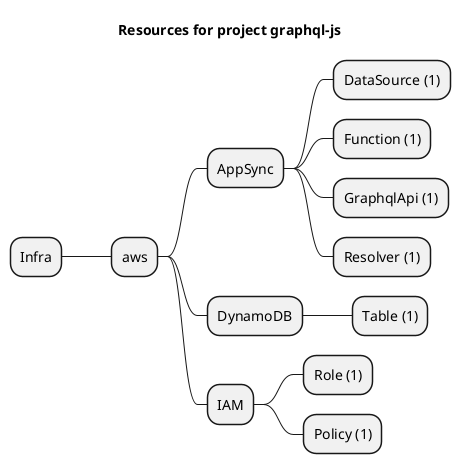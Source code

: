 @startmindmap
title Resources for project graphql-js
skinparam monochrome true
+ Infra
++ aws
+++ AppSync
++++ DataSource (1)
++++ Function (1)
++++ GraphqlApi (1)
++++ Resolver (1)
+++ DynamoDB
++++ Table (1)
+++ IAM
++++ Role (1)
++++ Policy (1)
@endmindmap